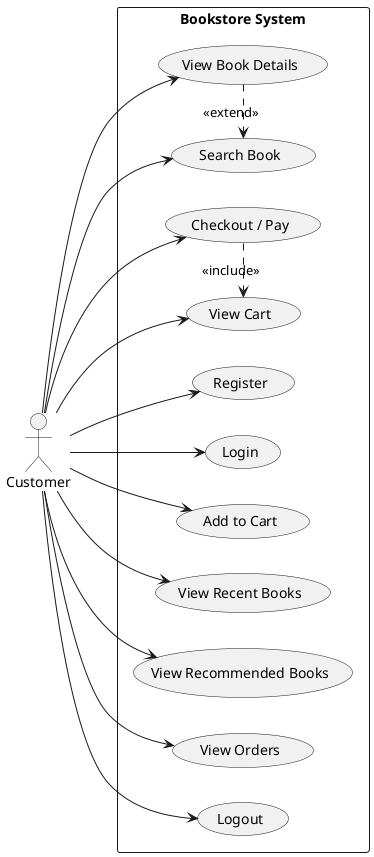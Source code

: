@startuml
left to right direction
actor Customer

rectangle "Bookstore System" {
  Customer --> (Register)
  Customer --> (Login)
  Customer --> (Search Book)
  Customer --> (View Book Details)
  Customer --> (Add to Cart)
  Customer --> (View Cart)
  Customer --> (Checkout / Pay)
  Customer --> (View Recent Books)
  Customer --> (View Recommended Books)
  Customer --> (View Orders)
  Customer --> (Logout)
}

(View Book Details) .> (Search Book) : <<extend>>
(Checkout / Pay) .> (View Cart) : <<include>>

@enduml
